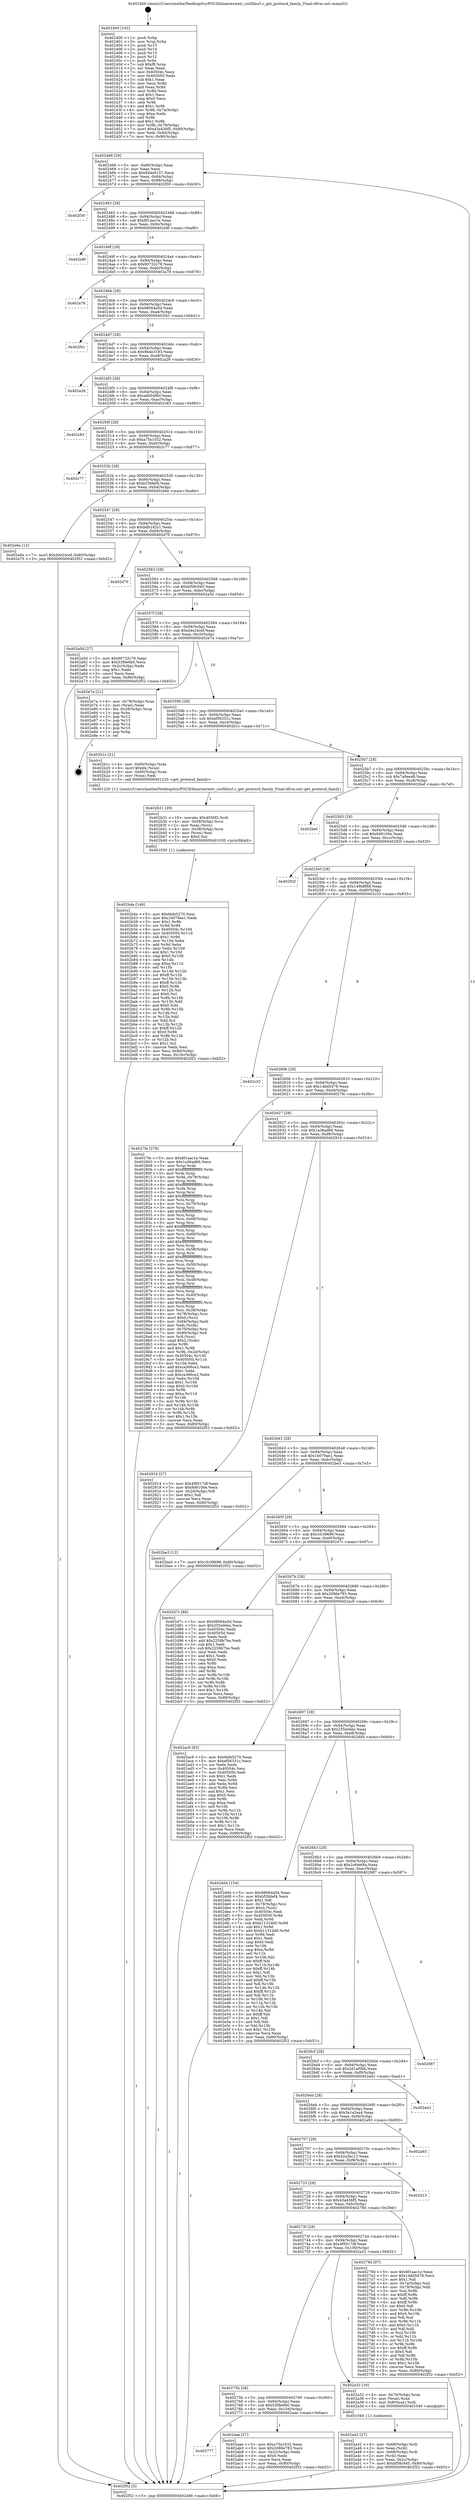 digraph "0x402400" {
  label = "0x402400 (/mnt/c/Users/mathe/Desktop/tcc/POCII/binaries/extr_curlliburl.c_get_protocol_family_Final-ollvm.out::main(0))"
  labelloc = "t"
  node[shape=record]

  Entry [label="",width=0.3,height=0.3,shape=circle,fillcolor=black,style=filled]
  "0x402466" [label="{
     0x402466 [29]\l
     | [instrs]\l
     &nbsp;&nbsp;0x402466 \<+3\>: mov -0x80(%rbp),%eax\l
     &nbsp;&nbsp;0x402469 \<+2\>: mov %eax,%ecx\l
     &nbsp;&nbsp;0x40246b \<+6\>: sub $0x844e0157,%ecx\l
     &nbsp;&nbsp;0x402471 \<+6\>: mov %eax,-0x94(%rbp)\l
     &nbsp;&nbsp;0x402477 \<+6\>: mov %ecx,-0x98(%rbp)\l
     &nbsp;&nbsp;0x40247d \<+6\>: je 0000000000402f30 \<main+0xb30\>\l
  }"]
  "0x402f30" [label="{
     0x402f30\l
  }", style=dashed]
  "0x402483" [label="{
     0x402483 [28]\l
     | [instrs]\l
     &nbsp;&nbsp;0x402483 \<+5\>: jmp 0000000000402488 \<main+0x88\>\l
     &nbsp;&nbsp;0x402488 \<+6\>: mov -0x94(%rbp),%eax\l
     &nbsp;&nbsp;0x40248e \<+5\>: sub $0x8f1aac1e,%eax\l
     &nbsp;&nbsp;0x402493 \<+6\>: mov %eax,-0x9c(%rbp)\l
     &nbsp;&nbsp;0x402499 \<+6\>: je 0000000000402e8f \<main+0xa8f\>\l
  }"]
  Exit [label="",width=0.3,height=0.3,shape=circle,fillcolor=black,style=filled,peripheries=2]
  "0x402e8f" [label="{
     0x402e8f\l
  }", style=dashed]
  "0x40249f" [label="{
     0x40249f [28]\l
     | [instrs]\l
     &nbsp;&nbsp;0x40249f \<+5\>: jmp 00000000004024a4 \<main+0xa4\>\l
     &nbsp;&nbsp;0x4024a4 \<+6\>: mov -0x94(%rbp),%eax\l
     &nbsp;&nbsp;0x4024aa \<+5\>: sub $0x90732c78,%eax\l
     &nbsp;&nbsp;0x4024af \<+6\>: mov %eax,-0xa0(%rbp)\l
     &nbsp;&nbsp;0x4024b5 \<+6\>: je 0000000000402a78 \<main+0x678\>\l
  }"]
  "0x402b4e" [label="{
     0x402b4e [149]\l
     | [instrs]\l
     &nbsp;&nbsp;0x402b4e \<+5\>: mov $0x6bfe5270,%esi\l
     &nbsp;&nbsp;0x402b53 \<+5\>: mov $0x1b079ae1,%edx\l
     &nbsp;&nbsp;0x402b58 \<+3\>: mov $0x1,%r8b\l
     &nbsp;&nbsp;0x402b5b \<+3\>: xor %r9d,%r9d\l
     &nbsp;&nbsp;0x402b5e \<+8\>: mov 0x40504c,%r10d\l
     &nbsp;&nbsp;0x402b66 \<+8\>: mov 0x405050,%r11d\l
     &nbsp;&nbsp;0x402b6e \<+4\>: sub $0x1,%r9d\l
     &nbsp;&nbsp;0x402b72 \<+3\>: mov %r10d,%ebx\l
     &nbsp;&nbsp;0x402b75 \<+3\>: add %r9d,%ebx\l
     &nbsp;&nbsp;0x402b78 \<+4\>: imul %ebx,%r10d\l
     &nbsp;&nbsp;0x402b7c \<+4\>: and $0x1,%r10d\l
     &nbsp;&nbsp;0x402b80 \<+4\>: cmp $0x0,%r10d\l
     &nbsp;&nbsp;0x402b84 \<+4\>: sete %r14b\l
     &nbsp;&nbsp;0x402b88 \<+4\>: cmp $0xa,%r11d\l
     &nbsp;&nbsp;0x402b8c \<+4\>: setl %r15b\l
     &nbsp;&nbsp;0x402b90 \<+3\>: mov %r14b,%r12b\l
     &nbsp;&nbsp;0x402b93 \<+4\>: xor $0xff,%r12b\l
     &nbsp;&nbsp;0x402b97 \<+3\>: mov %r15b,%r13b\l
     &nbsp;&nbsp;0x402b9a \<+4\>: xor $0xff,%r13b\l
     &nbsp;&nbsp;0x402b9e \<+4\>: xor $0x0,%r8b\l
     &nbsp;&nbsp;0x402ba2 \<+3\>: mov %r12b,%cl\l
     &nbsp;&nbsp;0x402ba5 \<+3\>: and $0x0,%cl\l
     &nbsp;&nbsp;0x402ba8 \<+3\>: and %r8b,%r14b\l
     &nbsp;&nbsp;0x402bab \<+3\>: mov %r13b,%dil\l
     &nbsp;&nbsp;0x402bae \<+4\>: and $0x0,%dil\l
     &nbsp;&nbsp;0x402bb2 \<+3\>: and %r8b,%r15b\l
     &nbsp;&nbsp;0x402bb5 \<+3\>: or %r14b,%cl\l
     &nbsp;&nbsp;0x402bb8 \<+3\>: or %r15b,%dil\l
     &nbsp;&nbsp;0x402bbb \<+3\>: xor %dil,%cl\l
     &nbsp;&nbsp;0x402bbe \<+3\>: or %r13b,%r12b\l
     &nbsp;&nbsp;0x402bc1 \<+4\>: xor $0xff,%r12b\l
     &nbsp;&nbsp;0x402bc5 \<+4\>: or $0x0,%r8b\l
     &nbsp;&nbsp;0x402bc9 \<+3\>: and %r8b,%r12b\l
     &nbsp;&nbsp;0x402bcc \<+3\>: or %r12b,%cl\l
     &nbsp;&nbsp;0x402bcf \<+3\>: test $0x1,%cl\l
     &nbsp;&nbsp;0x402bd2 \<+3\>: cmovne %edx,%esi\l
     &nbsp;&nbsp;0x402bd5 \<+3\>: mov %esi,-0x80(%rbp)\l
     &nbsp;&nbsp;0x402bd8 \<+6\>: mov %eax,-0x10c(%rbp)\l
     &nbsp;&nbsp;0x402bde \<+5\>: jmp 0000000000402f52 \<main+0xb52\>\l
  }"]
  "0x402a78" [label="{
     0x402a78\l
  }", style=dashed]
  "0x4024bb" [label="{
     0x4024bb [28]\l
     | [instrs]\l
     &nbsp;&nbsp;0x4024bb \<+5\>: jmp 00000000004024c0 \<main+0xc0\>\l
     &nbsp;&nbsp;0x4024c0 \<+6\>: mov -0x94(%rbp),%eax\l
     &nbsp;&nbsp;0x4024c6 \<+5\>: sub $0x98064a5d,%eax\l
     &nbsp;&nbsp;0x4024cb \<+6\>: mov %eax,-0xa4(%rbp)\l
     &nbsp;&nbsp;0x4024d1 \<+6\>: je 0000000000402f41 \<main+0xb41\>\l
  }"]
  "0x402b31" [label="{
     0x402b31 [29]\l
     | [instrs]\l
     &nbsp;&nbsp;0x402b31 \<+10\>: movabs $0x4030f2,%rdi\l
     &nbsp;&nbsp;0x402b3b \<+4\>: mov -0x58(%rbp),%rcx\l
     &nbsp;&nbsp;0x402b3f \<+2\>: mov %eax,(%rcx)\l
     &nbsp;&nbsp;0x402b41 \<+4\>: mov -0x58(%rbp),%rcx\l
     &nbsp;&nbsp;0x402b45 \<+2\>: mov (%rcx),%esi\l
     &nbsp;&nbsp;0x402b47 \<+2\>: mov $0x0,%al\l
     &nbsp;&nbsp;0x402b49 \<+5\>: call 0000000000401030 \<printf@plt\>\l
     | [calls]\l
     &nbsp;&nbsp;0x401030 \{1\} (unknown)\l
  }"]
  "0x402f41" [label="{
     0x402f41\l
  }", style=dashed]
  "0x4024d7" [label="{
     0x4024d7 [28]\l
     | [instrs]\l
     &nbsp;&nbsp;0x4024d7 \<+5\>: jmp 00000000004024dc \<main+0xdc\>\l
     &nbsp;&nbsp;0x4024dc \<+6\>: mov -0x94(%rbp),%eax\l
     &nbsp;&nbsp;0x4024e2 \<+5\>: sub $0x9bde3193,%eax\l
     &nbsp;&nbsp;0x4024e7 \<+6\>: mov %eax,-0xa8(%rbp)\l
     &nbsp;&nbsp;0x4024ed \<+6\>: je 0000000000402a26 \<main+0x626\>\l
  }"]
  "0x402777" [label="{
     0x402777\l
  }", style=dashed]
  "0x402a26" [label="{
     0x402a26\l
  }", style=dashed]
  "0x4024f3" [label="{
     0x4024f3 [28]\l
     | [instrs]\l
     &nbsp;&nbsp;0x4024f3 \<+5\>: jmp 00000000004024f8 \<main+0xf8\>\l
     &nbsp;&nbsp;0x4024f8 \<+6\>: mov -0x94(%rbp),%eax\l
     &nbsp;&nbsp;0x4024fe \<+5\>: sub $0xa6004f6d,%eax\l
     &nbsp;&nbsp;0x402503 \<+6\>: mov %eax,-0xac(%rbp)\l
     &nbsp;&nbsp;0x402509 \<+6\>: je 0000000000402c83 \<main+0x883\>\l
  }"]
  "0x402aae" [label="{
     0x402aae [27]\l
     | [instrs]\l
     &nbsp;&nbsp;0x402aae \<+5\>: mov $0xa75a1032,%eax\l
     &nbsp;&nbsp;0x402ab3 \<+5\>: mov $0x2086e783,%ecx\l
     &nbsp;&nbsp;0x402ab8 \<+3\>: mov -0x2c(%rbp),%edx\l
     &nbsp;&nbsp;0x402abb \<+3\>: cmp $0x0,%edx\l
     &nbsp;&nbsp;0x402abe \<+3\>: cmove %ecx,%eax\l
     &nbsp;&nbsp;0x402ac1 \<+3\>: mov %eax,-0x80(%rbp)\l
     &nbsp;&nbsp;0x402ac4 \<+5\>: jmp 0000000000402f52 \<main+0xb52\>\l
  }"]
  "0x402c83" [label="{
     0x402c83\l
  }", style=dashed]
  "0x40250f" [label="{
     0x40250f [28]\l
     | [instrs]\l
     &nbsp;&nbsp;0x40250f \<+5\>: jmp 0000000000402514 \<main+0x114\>\l
     &nbsp;&nbsp;0x402514 \<+6\>: mov -0x94(%rbp),%eax\l
     &nbsp;&nbsp;0x40251a \<+5\>: sub $0xa75a1032,%eax\l
     &nbsp;&nbsp;0x40251f \<+6\>: mov %eax,-0xb0(%rbp)\l
     &nbsp;&nbsp;0x402525 \<+6\>: je 0000000000402c77 \<main+0x877\>\l
  }"]
  "0x402a42" [label="{
     0x402a42 [27]\l
     | [instrs]\l
     &nbsp;&nbsp;0x402a42 \<+4\>: mov -0x68(%rbp),%rdi\l
     &nbsp;&nbsp;0x402a46 \<+2\>: mov %eax,(%rdi)\l
     &nbsp;&nbsp;0x402a48 \<+4\>: mov -0x68(%rbp),%rdi\l
     &nbsp;&nbsp;0x402a4c \<+2\>: mov (%rdi),%eax\l
     &nbsp;&nbsp;0x402a4e \<+3\>: mov %eax,-0x2c(%rbp)\l
     &nbsp;&nbsp;0x402a51 \<+7\>: movl $0xbf58c945,-0x80(%rbp)\l
     &nbsp;&nbsp;0x402a58 \<+5\>: jmp 0000000000402f52 \<main+0xb52\>\l
  }"]
  "0x402c77" [label="{
     0x402c77\l
  }", style=dashed]
  "0x40252b" [label="{
     0x40252b [28]\l
     | [instrs]\l
     &nbsp;&nbsp;0x40252b \<+5\>: jmp 0000000000402530 \<main+0x130\>\l
     &nbsp;&nbsp;0x402530 \<+6\>: mov -0x94(%rbp),%eax\l
     &nbsp;&nbsp;0x402536 \<+5\>: sub $0xb55fdef4,%eax\l
     &nbsp;&nbsp;0x40253b \<+6\>: mov %eax,-0xb4(%rbp)\l
     &nbsp;&nbsp;0x402541 \<+6\>: je 0000000000402e6e \<main+0xa6e\>\l
  }"]
  "0x40275b" [label="{
     0x40275b [28]\l
     | [instrs]\l
     &nbsp;&nbsp;0x40275b \<+5\>: jmp 0000000000402760 \<main+0x360\>\l
     &nbsp;&nbsp;0x402760 \<+6\>: mov -0x94(%rbp),%eax\l
     &nbsp;&nbsp;0x402766 \<+5\>: sub $0x53f9e0b0,%eax\l
     &nbsp;&nbsp;0x40276b \<+6\>: mov %eax,-0x104(%rbp)\l
     &nbsp;&nbsp;0x402771 \<+6\>: je 0000000000402aae \<main+0x6ae\>\l
  }"]
  "0x402e6e" [label="{
     0x402e6e [12]\l
     | [instrs]\l
     &nbsp;&nbsp;0x402e6e \<+7\>: movl $0xd4e24cef,-0x80(%rbp)\l
     &nbsp;&nbsp;0x402e75 \<+5\>: jmp 0000000000402f52 \<main+0xb52\>\l
  }"]
  "0x402547" [label="{
     0x402547 [28]\l
     | [instrs]\l
     &nbsp;&nbsp;0x402547 \<+5\>: jmp 000000000040254c \<main+0x14c\>\l
     &nbsp;&nbsp;0x40254c \<+6\>: mov -0x94(%rbp),%eax\l
     &nbsp;&nbsp;0x402552 \<+5\>: sub $0xbdb182c1,%eax\l
     &nbsp;&nbsp;0x402557 \<+6\>: mov %eax,-0xb8(%rbp)\l
     &nbsp;&nbsp;0x40255d \<+6\>: je 0000000000402d70 \<main+0x970\>\l
  }"]
  "0x402a32" [label="{
     0x402a32 [16]\l
     | [instrs]\l
     &nbsp;&nbsp;0x402a32 \<+4\>: mov -0x70(%rbp),%rax\l
     &nbsp;&nbsp;0x402a36 \<+3\>: mov (%rax),%rax\l
     &nbsp;&nbsp;0x402a39 \<+4\>: mov 0x8(%rax),%rdi\l
     &nbsp;&nbsp;0x402a3d \<+5\>: call 0000000000401040 \<atoi@plt\>\l
     | [calls]\l
     &nbsp;&nbsp;0x401040 \{1\} (unknown)\l
  }"]
  "0x402d70" [label="{
     0x402d70\l
  }", style=dashed]
  "0x402563" [label="{
     0x402563 [28]\l
     | [instrs]\l
     &nbsp;&nbsp;0x402563 \<+5\>: jmp 0000000000402568 \<main+0x168\>\l
     &nbsp;&nbsp;0x402568 \<+6\>: mov -0x94(%rbp),%eax\l
     &nbsp;&nbsp;0x40256e \<+5\>: sub $0xbf58c945,%eax\l
     &nbsp;&nbsp;0x402573 \<+6\>: mov %eax,-0xbc(%rbp)\l
     &nbsp;&nbsp;0x402579 \<+6\>: je 0000000000402a5d \<main+0x65d\>\l
  }"]
  "0x402400" [label="{
     0x402400 [102]\l
     | [instrs]\l
     &nbsp;&nbsp;0x402400 \<+1\>: push %rbp\l
     &nbsp;&nbsp;0x402401 \<+3\>: mov %rsp,%rbp\l
     &nbsp;&nbsp;0x402404 \<+2\>: push %r15\l
     &nbsp;&nbsp;0x402406 \<+2\>: push %r14\l
     &nbsp;&nbsp;0x402408 \<+2\>: push %r13\l
     &nbsp;&nbsp;0x40240a \<+2\>: push %r12\l
     &nbsp;&nbsp;0x40240c \<+1\>: push %rbx\l
     &nbsp;&nbsp;0x40240d \<+7\>: sub $0xf8,%rsp\l
     &nbsp;&nbsp;0x402414 \<+2\>: xor %eax,%eax\l
     &nbsp;&nbsp;0x402416 \<+7\>: mov 0x40504c,%ecx\l
     &nbsp;&nbsp;0x40241d \<+7\>: mov 0x405050,%edx\l
     &nbsp;&nbsp;0x402424 \<+3\>: sub $0x1,%eax\l
     &nbsp;&nbsp;0x402427 \<+3\>: mov %ecx,%r8d\l
     &nbsp;&nbsp;0x40242a \<+3\>: add %eax,%r8d\l
     &nbsp;&nbsp;0x40242d \<+4\>: imul %r8d,%ecx\l
     &nbsp;&nbsp;0x402431 \<+3\>: and $0x1,%ecx\l
     &nbsp;&nbsp;0x402434 \<+3\>: cmp $0x0,%ecx\l
     &nbsp;&nbsp;0x402437 \<+4\>: sete %r9b\l
     &nbsp;&nbsp;0x40243b \<+4\>: and $0x1,%r9b\l
     &nbsp;&nbsp;0x40243f \<+4\>: mov %r9b,-0x7a(%rbp)\l
     &nbsp;&nbsp;0x402443 \<+3\>: cmp $0xa,%edx\l
     &nbsp;&nbsp;0x402446 \<+4\>: setl %r9b\l
     &nbsp;&nbsp;0x40244a \<+4\>: and $0x1,%r9b\l
     &nbsp;&nbsp;0x40244e \<+4\>: mov %r9b,-0x79(%rbp)\l
     &nbsp;&nbsp;0x402452 \<+7\>: movl $0x43a436f5,-0x80(%rbp)\l
     &nbsp;&nbsp;0x402459 \<+6\>: mov %edi,-0x84(%rbp)\l
     &nbsp;&nbsp;0x40245f \<+7\>: mov %rsi,-0x90(%rbp)\l
  }"]
  "0x402a5d" [label="{
     0x402a5d [27]\l
     | [instrs]\l
     &nbsp;&nbsp;0x402a5d \<+5\>: mov $0x90732c78,%eax\l
     &nbsp;&nbsp;0x402a62 \<+5\>: mov $0x53f9e0b0,%ecx\l
     &nbsp;&nbsp;0x402a67 \<+3\>: mov -0x2c(%rbp),%edx\l
     &nbsp;&nbsp;0x402a6a \<+3\>: cmp $0x1,%edx\l
     &nbsp;&nbsp;0x402a6d \<+3\>: cmovl %ecx,%eax\l
     &nbsp;&nbsp;0x402a70 \<+3\>: mov %eax,-0x80(%rbp)\l
     &nbsp;&nbsp;0x402a73 \<+5\>: jmp 0000000000402f52 \<main+0xb52\>\l
  }"]
  "0x40257f" [label="{
     0x40257f [28]\l
     | [instrs]\l
     &nbsp;&nbsp;0x40257f \<+5\>: jmp 0000000000402584 \<main+0x184\>\l
     &nbsp;&nbsp;0x402584 \<+6\>: mov -0x94(%rbp),%eax\l
     &nbsp;&nbsp;0x40258a \<+5\>: sub $0xd4e24cef,%eax\l
     &nbsp;&nbsp;0x40258f \<+6\>: mov %eax,-0xc0(%rbp)\l
     &nbsp;&nbsp;0x402595 \<+6\>: je 0000000000402e7a \<main+0xa7a\>\l
  }"]
  "0x402f52" [label="{
     0x402f52 [5]\l
     | [instrs]\l
     &nbsp;&nbsp;0x402f52 \<+5\>: jmp 0000000000402466 \<main+0x66\>\l
  }"]
  "0x402e7a" [label="{
     0x402e7a [21]\l
     | [instrs]\l
     &nbsp;&nbsp;0x402e7a \<+4\>: mov -0x78(%rbp),%rax\l
     &nbsp;&nbsp;0x402e7e \<+2\>: mov (%rax),%eax\l
     &nbsp;&nbsp;0x402e80 \<+4\>: lea -0x28(%rbp),%rsp\l
     &nbsp;&nbsp;0x402e84 \<+1\>: pop %rbx\l
     &nbsp;&nbsp;0x402e85 \<+2\>: pop %r12\l
     &nbsp;&nbsp;0x402e87 \<+2\>: pop %r13\l
     &nbsp;&nbsp;0x402e89 \<+2\>: pop %r14\l
     &nbsp;&nbsp;0x402e8b \<+2\>: pop %r15\l
     &nbsp;&nbsp;0x402e8d \<+1\>: pop %rbp\l
     &nbsp;&nbsp;0x402e8e \<+1\>: ret\l
  }"]
  "0x40259b" [label="{
     0x40259b [28]\l
     | [instrs]\l
     &nbsp;&nbsp;0x40259b \<+5\>: jmp 00000000004025a0 \<main+0x1a0\>\l
     &nbsp;&nbsp;0x4025a0 \<+6\>: mov -0x94(%rbp),%eax\l
     &nbsp;&nbsp;0x4025a6 \<+5\>: sub $0xef56331c,%eax\l
     &nbsp;&nbsp;0x4025ab \<+6\>: mov %eax,-0xc4(%rbp)\l
     &nbsp;&nbsp;0x4025b1 \<+6\>: je 0000000000402b1c \<main+0x71c\>\l
  }"]
  "0x40273f" [label="{
     0x40273f [28]\l
     | [instrs]\l
     &nbsp;&nbsp;0x40273f \<+5\>: jmp 0000000000402744 \<main+0x344\>\l
     &nbsp;&nbsp;0x402744 \<+6\>: mov -0x94(%rbp),%eax\l
     &nbsp;&nbsp;0x40274a \<+5\>: sub $0x4f9517df,%eax\l
     &nbsp;&nbsp;0x40274f \<+6\>: mov %eax,-0x100(%rbp)\l
     &nbsp;&nbsp;0x402755 \<+6\>: je 0000000000402a32 \<main+0x632\>\l
  }"]
  "0x402b1c" [label="{
     0x402b1c [21]\l
     | [instrs]\l
     &nbsp;&nbsp;0x402b1c \<+4\>: mov -0x60(%rbp),%rax\l
     &nbsp;&nbsp;0x402b20 \<+6\>: movl $0x64,(%rax)\l
     &nbsp;&nbsp;0x402b26 \<+4\>: mov -0x60(%rbp),%rax\l
     &nbsp;&nbsp;0x402b2a \<+2\>: mov (%rax),%edi\l
     &nbsp;&nbsp;0x402b2c \<+5\>: call 0000000000401220 \<get_protocol_family\>\l
     | [calls]\l
     &nbsp;&nbsp;0x401220 \{1\} (/mnt/c/Users/mathe/Desktop/tcc/POCII/binaries/extr_curlliburl.c_get_protocol_family_Final-ollvm.out::get_protocol_family)\l
  }"]
  "0x4025b7" [label="{
     0x4025b7 [28]\l
     | [instrs]\l
     &nbsp;&nbsp;0x4025b7 \<+5\>: jmp 00000000004025bc \<main+0x1bc\>\l
     &nbsp;&nbsp;0x4025bc \<+6\>: mov -0x94(%rbp),%eax\l
     &nbsp;&nbsp;0x4025c2 \<+5\>: sub $0x7a9ee48,%eax\l
     &nbsp;&nbsp;0x4025c7 \<+6\>: mov %eax,-0xc8(%rbp)\l
     &nbsp;&nbsp;0x4025cd \<+6\>: je 0000000000402bef \<main+0x7ef\>\l
  }"]
  "0x40279d" [label="{
     0x40279d [97]\l
     | [instrs]\l
     &nbsp;&nbsp;0x40279d \<+5\>: mov $0x8f1aac1e,%eax\l
     &nbsp;&nbsp;0x4027a2 \<+5\>: mov $0x14dd5478,%ecx\l
     &nbsp;&nbsp;0x4027a7 \<+2\>: mov $0x1,%dl\l
     &nbsp;&nbsp;0x4027a9 \<+4\>: mov -0x7a(%rbp),%sil\l
     &nbsp;&nbsp;0x4027ad \<+4\>: mov -0x79(%rbp),%dil\l
     &nbsp;&nbsp;0x4027b1 \<+3\>: mov %sil,%r8b\l
     &nbsp;&nbsp;0x4027b4 \<+4\>: xor $0xff,%r8b\l
     &nbsp;&nbsp;0x4027b8 \<+3\>: mov %dil,%r9b\l
     &nbsp;&nbsp;0x4027bb \<+4\>: xor $0xff,%r9b\l
     &nbsp;&nbsp;0x4027bf \<+3\>: xor $0x0,%dl\l
     &nbsp;&nbsp;0x4027c2 \<+3\>: mov %r8b,%r10b\l
     &nbsp;&nbsp;0x4027c5 \<+4\>: and $0x0,%r10b\l
     &nbsp;&nbsp;0x4027c9 \<+3\>: and %dl,%sil\l
     &nbsp;&nbsp;0x4027cc \<+3\>: mov %r9b,%r11b\l
     &nbsp;&nbsp;0x4027cf \<+4\>: and $0x0,%r11b\l
     &nbsp;&nbsp;0x4027d3 \<+3\>: and %dl,%dil\l
     &nbsp;&nbsp;0x4027d6 \<+3\>: or %sil,%r10b\l
     &nbsp;&nbsp;0x4027d9 \<+3\>: or %dil,%r11b\l
     &nbsp;&nbsp;0x4027dc \<+3\>: xor %r11b,%r10b\l
     &nbsp;&nbsp;0x4027df \<+3\>: or %r9b,%r8b\l
     &nbsp;&nbsp;0x4027e2 \<+4\>: xor $0xff,%r8b\l
     &nbsp;&nbsp;0x4027e6 \<+3\>: or $0x0,%dl\l
     &nbsp;&nbsp;0x4027e9 \<+3\>: and %dl,%r8b\l
     &nbsp;&nbsp;0x4027ec \<+3\>: or %r8b,%r10b\l
     &nbsp;&nbsp;0x4027ef \<+4\>: test $0x1,%r10b\l
     &nbsp;&nbsp;0x4027f3 \<+3\>: cmovne %ecx,%eax\l
     &nbsp;&nbsp;0x4027f6 \<+3\>: mov %eax,-0x80(%rbp)\l
     &nbsp;&nbsp;0x4027f9 \<+5\>: jmp 0000000000402f52 \<main+0xb52\>\l
  }"]
  "0x402bef" [label="{
     0x402bef\l
  }", style=dashed]
  "0x4025d3" [label="{
     0x4025d3 [28]\l
     | [instrs]\l
     &nbsp;&nbsp;0x4025d3 \<+5\>: jmp 00000000004025d8 \<main+0x1d8\>\l
     &nbsp;&nbsp;0x4025d8 \<+6\>: mov -0x94(%rbp),%eax\l
     &nbsp;&nbsp;0x4025de \<+5\>: sub $0x8d6100e,%eax\l
     &nbsp;&nbsp;0x4025e3 \<+6\>: mov %eax,-0xcc(%rbp)\l
     &nbsp;&nbsp;0x4025e9 \<+6\>: je 000000000040292f \<main+0x52f\>\l
  }"]
  "0x402723" [label="{
     0x402723 [28]\l
     | [instrs]\l
     &nbsp;&nbsp;0x402723 \<+5\>: jmp 0000000000402728 \<main+0x328\>\l
     &nbsp;&nbsp;0x402728 \<+6\>: mov -0x94(%rbp),%eax\l
     &nbsp;&nbsp;0x40272e \<+5\>: sub $0x43a436f5,%eax\l
     &nbsp;&nbsp;0x402733 \<+6\>: mov %eax,-0xfc(%rbp)\l
     &nbsp;&nbsp;0x402739 \<+6\>: je 000000000040279d \<main+0x39d\>\l
  }"]
  "0x40292f" [label="{
     0x40292f\l
  }", style=dashed]
  "0x4025ef" [label="{
     0x4025ef [28]\l
     | [instrs]\l
     &nbsp;&nbsp;0x4025ef \<+5\>: jmp 00000000004025f4 \<main+0x1f4\>\l
     &nbsp;&nbsp;0x4025f4 \<+6\>: mov -0x94(%rbp),%eax\l
     &nbsp;&nbsp;0x4025fa \<+5\>: sub $0x149b8f68,%eax\l
     &nbsp;&nbsp;0x4025ff \<+6\>: mov %eax,-0xd0(%rbp)\l
     &nbsp;&nbsp;0x402605 \<+6\>: je 0000000000402c33 \<main+0x833\>\l
  }"]
  "0x402d13" [label="{
     0x402d13\l
  }", style=dashed]
  "0x402c33" [label="{
     0x402c33\l
  }", style=dashed]
  "0x40260b" [label="{
     0x40260b [28]\l
     | [instrs]\l
     &nbsp;&nbsp;0x40260b \<+5\>: jmp 0000000000402610 \<main+0x210\>\l
     &nbsp;&nbsp;0x402610 \<+6\>: mov -0x94(%rbp),%eax\l
     &nbsp;&nbsp;0x402616 \<+5\>: sub $0x14dd5478,%eax\l
     &nbsp;&nbsp;0x40261b \<+6\>: mov %eax,-0xd4(%rbp)\l
     &nbsp;&nbsp;0x402621 \<+6\>: je 00000000004027fe \<main+0x3fe\>\l
  }"]
  "0x402707" [label="{
     0x402707 [28]\l
     | [instrs]\l
     &nbsp;&nbsp;0x402707 \<+5\>: jmp 000000000040270c \<main+0x30c\>\l
     &nbsp;&nbsp;0x40270c \<+6\>: mov -0x94(%rbp),%eax\l
     &nbsp;&nbsp;0x402712 \<+5\>: sub $0x42a3bc13,%eax\l
     &nbsp;&nbsp;0x402717 \<+6\>: mov %eax,-0xf8(%rbp)\l
     &nbsp;&nbsp;0x40271d \<+6\>: je 0000000000402d13 \<main+0x913\>\l
  }"]
  "0x4027fe" [label="{
     0x4027fe [278]\l
     | [instrs]\l
     &nbsp;&nbsp;0x4027fe \<+5\>: mov $0x8f1aac1e,%eax\l
     &nbsp;&nbsp;0x402803 \<+5\>: mov $0x1a36ad66,%ecx\l
     &nbsp;&nbsp;0x402808 \<+3\>: mov %rsp,%rdx\l
     &nbsp;&nbsp;0x40280b \<+4\>: add $0xfffffffffffffff0,%rdx\l
     &nbsp;&nbsp;0x40280f \<+3\>: mov %rdx,%rsp\l
     &nbsp;&nbsp;0x402812 \<+4\>: mov %rdx,-0x78(%rbp)\l
     &nbsp;&nbsp;0x402816 \<+3\>: mov %rsp,%rdx\l
     &nbsp;&nbsp;0x402819 \<+4\>: add $0xfffffffffffffff0,%rdx\l
     &nbsp;&nbsp;0x40281d \<+3\>: mov %rdx,%rsp\l
     &nbsp;&nbsp;0x402820 \<+3\>: mov %rsp,%rsi\l
     &nbsp;&nbsp;0x402823 \<+4\>: add $0xfffffffffffffff0,%rsi\l
     &nbsp;&nbsp;0x402827 \<+3\>: mov %rsi,%rsp\l
     &nbsp;&nbsp;0x40282a \<+4\>: mov %rsi,-0x70(%rbp)\l
     &nbsp;&nbsp;0x40282e \<+3\>: mov %rsp,%rsi\l
     &nbsp;&nbsp;0x402831 \<+4\>: add $0xfffffffffffffff0,%rsi\l
     &nbsp;&nbsp;0x402835 \<+3\>: mov %rsi,%rsp\l
     &nbsp;&nbsp;0x402838 \<+4\>: mov %rsi,-0x68(%rbp)\l
     &nbsp;&nbsp;0x40283c \<+3\>: mov %rsp,%rsi\l
     &nbsp;&nbsp;0x40283f \<+4\>: add $0xfffffffffffffff0,%rsi\l
     &nbsp;&nbsp;0x402843 \<+3\>: mov %rsi,%rsp\l
     &nbsp;&nbsp;0x402846 \<+4\>: mov %rsi,-0x60(%rbp)\l
     &nbsp;&nbsp;0x40284a \<+3\>: mov %rsp,%rsi\l
     &nbsp;&nbsp;0x40284d \<+4\>: add $0xfffffffffffffff0,%rsi\l
     &nbsp;&nbsp;0x402851 \<+3\>: mov %rsi,%rsp\l
     &nbsp;&nbsp;0x402854 \<+4\>: mov %rsi,-0x58(%rbp)\l
     &nbsp;&nbsp;0x402858 \<+3\>: mov %rsp,%rsi\l
     &nbsp;&nbsp;0x40285b \<+4\>: add $0xfffffffffffffff0,%rsi\l
     &nbsp;&nbsp;0x40285f \<+3\>: mov %rsi,%rsp\l
     &nbsp;&nbsp;0x402862 \<+4\>: mov %rsi,-0x50(%rbp)\l
     &nbsp;&nbsp;0x402866 \<+3\>: mov %rsp,%rsi\l
     &nbsp;&nbsp;0x402869 \<+4\>: add $0xfffffffffffffff0,%rsi\l
     &nbsp;&nbsp;0x40286d \<+3\>: mov %rsi,%rsp\l
     &nbsp;&nbsp;0x402870 \<+4\>: mov %rsi,-0x48(%rbp)\l
     &nbsp;&nbsp;0x402874 \<+3\>: mov %rsp,%rsi\l
     &nbsp;&nbsp;0x402877 \<+4\>: add $0xfffffffffffffff0,%rsi\l
     &nbsp;&nbsp;0x40287b \<+3\>: mov %rsi,%rsp\l
     &nbsp;&nbsp;0x40287e \<+4\>: mov %rsi,-0x40(%rbp)\l
     &nbsp;&nbsp;0x402882 \<+3\>: mov %rsp,%rsi\l
     &nbsp;&nbsp;0x402885 \<+4\>: add $0xfffffffffffffff0,%rsi\l
     &nbsp;&nbsp;0x402889 \<+3\>: mov %rsi,%rsp\l
     &nbsp;&nbsp;0x40288c \<+4\>: mov %rsi,-0x38(%rbp)\l
     &nbsp;&nbsp;0x402890 \<+4\>: mov -0x78(%rbp),%rsi\l
     &nbsp;&nbsp;0x402894 \<+6\>: movl $0x0,(%rsi)\l
     &nbsp;&nbsp;0x40289a \<+6\>: mov -0x84(%rbp),%edi\l
     &nbsp;&nbsp;0x4028a0 \<+2\>: mov %edi,(%rdx)\l
     &nbsp;&nbsp;0x4028a2 \<+4\>: mov -0x70(%rbp),%rsi\l
     &nbsp;&nbsp;0x4028a6 \<+7\>: mov -0x90(%rbp),%r8\l
     &nbsp;&nbsp;0x4028ad \<+3\>: mov %r8,(%rsi)\l
     &nbsp;&nbsp;0x4028b0 \<+3\>: cmpl $0x2,(%rdx)\l
     &nbsp;&nbsp;0x4028b3 \<+4\>: setne %r9b\l
     &nbsp;&nbsp;0x4028b7 \<+4\>: and $0x1,%r9b\l
     &nbsp;&nbsp;0x4028bb \<+4\>: mov %r9b,-0x2d(%rbp)\l
     &nbsp;&nbsp;0x4028bf \<+8\>: mov 0x40504c,%r10d\l
     &nbsp;&nbsp;0x4028c7 \<+8\>: mov 0x405050,%r11d\l
     &nbsp;&nbsp;0x4028cf \<+3\>: mov %r10d,%ebx\l
     &nbsp;&nbsp;0x4028d2 \<+6\>: add $0xca366ce2,%ebx\l
     &nbsp;&nbsp;0x4028d8 \<+3\>: sub $0x1,%ebx\l
     &nbsp;&nbsp;0x4028db \<+6\>: sub $0xca366ce2,%ebx\l
     &nbsp;&nbsp;0x4028e1 \<+4\>: imul %ebx,%r10d\l
     &nbsp;&nbsp;0x4028e5 \<+4\>: and $0x1,%r10d\l
     &nbsp;&nbsp;0x4028e9 \<+4\>: cmp $0x0,%r10d\l
     &nbsp;&nbsp;0x4028ed \<+4\>: sete %r9b\l
     &nbsp;&nbsp;0x4028f1 \<+4\>: cmp $0xa,%r11d\l
     &nbsp;&nbsp;0x4028f5 \<+4\>: setl %r14b\l
     &nbsp;&nbsp;0x4028f9 \<+3\>: mov %r9b,%r15b\l
     &nbsp;&nbsp;0x4028fc \<+3\>: and %r14b,%r15b\l
     &nbsp;&nbsp;0x4028ff \<+3\>: xor %r14b,%r9b\l
     &nbsp;&nbsp;0x402902 \<+3\>: or %r9b,%r15b\l
     &nbsp;&nbsp;0x402905 \<+4\>: test $0x1,%r15b\l
     &nbsp;&nbsp;0x402909 \<+3\>: cmovne %ecx,%eax\l
     &nbsp;&nbsp;0x40290c \<+3\>: mov %eax,-0x80(%rbp)\l
     &nbsp;&nbsp;0x40290f \<+5\>: jmp 0000000000402f52 \<main+0xb52\>\l
  }"]
  "0x402627" [label="{
     0x402627 [28]\l
     | [instrs]\l
     &nbsp;&nbsp;0x402627 \<+5\>: jmp 000000000040262c \<main+0x22c\>\l
     &nbsp;&nbsp;0x40262c \<+6\>: mov -0x94(%rbp),%eax\l
     &nbsp;&nbsp;0x402632 \<+5\>: sub $0x1a36ad66,%eax\l
     &nbsp;&nbsp;0x402637 \<+6\>: mov %eax,-0xd8(%rbp)\l
     &nbsp;&nbsp;0x40263d \<+6\>: je 0000000000402914 \<main+0x514\>\l
  }"]
  "0x402a93" [label="{
     0x402a93\l
  }", style=dashed]
  "0x402914" [label="{
     0x402914 [27]\l
     | [instrs]\l
     &nbsp;&nbsp;0x402914 \<+5\>: mov $0x4f9517df,%eax\l
     &nbsp;&nbsp;0x402919 \<+5\>: mov $0x8d6100e,%ecx\l
     &nbsp;&nbsp;0x40291e \<+3\>: mov -0x2d(%rbp),%dl\l
     &nbsp;&nbsp;0x402921 \<+3\>: test $0x1,%dl\l
     &nbsp;&nbsp;0x402924 \<+3\>: cmovne %ecx,%eax\l
     &nbsp;&nbsp;0x402927 \<+3\>: mov %eax,-0x80(%rbp)\l
     &nbsp;&nbsp;0x40292a \<+5\>: jmp 0000000000402f52 \<main+0xb52\>\l
  }"]
  "0x402643" [label="{
     0x402643 [28]\l
     | [instrs]\l
     &nbsp;&nbsp;0x402643 \<+5\>: jmp 0000000000402648 \<main+0x248\>\l
     &nbsp;&nbsp;0x402648 \<+6\>: mov -0x94(%rbp),%eax\l
     &nbsp;&nbsp;0x40264e \<+5\>: sub $0x1b079ae1,%eax\l
     &nbsp;&nbsp;0x402653 \<+6\>: mov %eax,-0xdc(%rbp)\l
     &nbsp;&nbsp;0x402659 \<+6\>: je 0000000000402be3 \<main+0x7e3\>\l
  }"]
  "0x4026eb" [label="{
     0x4026eb [28]\l
     | [instrs]\l
     &nbsp;&nbsp;0x4026eb \<+5\>: jmp 00000000004026f0 \<main+0x2f0\>\l
     &nbsp;&nbsp;0x4026f0 \<+6\>: mov -0x94(%rbp),%eax\l
     &nbsp;&nbsp;0x4026f6 \<+5\>: sub $0x3e1a2ea4,%eax\l
     &nbsp;&nbsp;0x4026fb \<+6\>: mov %eax,-0xf4(%rbp)\l
     &nbsp;&nbsp;0x402701 \<+6\>: je 0000000000402a93 \<main+0x693\>\l
  }"]
  "0x402be3" [label="{
     0x402be3 [12]\l
     | [instrs]\l
     &nbsp;&nbsp;0x402be3 \<+7\>: movl $0x1fc39699,-0x80(%rbp)\l
     &nbsp;&nbsp;0x402bea \<+5\>: jmp 0000000000402f52 \<main+0xb52\>\l
  }"]
  "0x40265f" [label="{
     0x40265f [28]\l
     | [instrs]\l
     &nbsp;&nbsp;0x40265f \<+5\>: jmp 0000000000402664 \<main+0x264\>\l
     &nbsp;&nbsp;0x402664 \<+6\>: mov -0x94(%rbp),%eax\l
     &nbsp;&nbsp;0x40266a \<+5\>: sub $0x1fc39699,%eax\l
     &nbsp;&nbsp;0x40266f \<+6\>: mov %eax,-0xe0(%rbp)\l
     &nbsp;&nbsp;0x402675 \<+6\>: je 0000000000402d7c \<main+0x97c\>\l
  }"]
  "0x402ed1" [label="{
     0x402ed1\l
  }", style=dashed]
  "0x402d7c" [label="{
     0x402d7c [88]\l
     | [instrs]\l
     &nbsp;&nbsp;0x402d7c \<+5\>: mov $0x98064a5d,%eax\l
     &nbsp;&nbsp;0x402d81 \<+5\>: mov $0x255e0ebc,%ecx\l
     &nbsp;&nbsp;0x402d86 \<+7\>: mov 0x40504c,%edx\l
     &nbsp;&nbsp;0x402d8d \<+7\>: mov 0x405050,%esi\l
     &nbsp;&nbsp;0x402d94 \<+2\>: mov %edx,%edi\l
     &nbsp;&nbsp;0x402d96 \<+6\>: add $0x2259b7be,%edi\l
     &nbsp;&nbsp;0x402d9c \<+3\>: sub $0x1,%edi\l
     &nbsp;&nbsp;0x402d9f \<+6\>: sub $0x2259b7be,%edi\l
     &nbsp;&nbsp;0x402da5 \<+3\>: imul %edi,%edx\l
     &nbsp;&nbsp;0x402da8 \<+3\>: and $0x1,%edx\l
     &nbsp;&nbsp;0x402dab \<+3\>: cmp $0x0,%edx\l
     &nbsp;&nbsp;0x402dae \<+4\>: sete %r8b\l
     &nbsp;&nbsp;0x402db2 \<+3\>: cmp $0xa,%esi\l
     &nbsp;&nbsp;0x402db5 \<+4\>: setl %r9b\l
     &nbsp;&nbsp;0x402db9 \<+3\>: mov %r8b,%r10b\l
     &nbsp;&nbsp;0x402dbc \<+3\>: and %r9b,%r10b\l
     &nbsp;&nbsp;0x402dbf \<+3\>: xor %r9b,%r8b\l
     &nbsp;&nbsp;0x402dc2 \<+3\>: or %r8b,%r10b\l
     &nbsp;&nbsp;0x402dc5 \<+4\>: test $0x1,%r10b\l
     &nbsp;&nbsp;0x402dc9 \<+3\>: cmovne %ecx,%eax\l
     &nbsp;&nbsp;0x402dcc \<+3\>: mov %eax,-0x80(%rbp)\l
     &nbsp;&nbsp;0x402dcf \<+5\>: jmp 0000000000402f52 \<main+0xb52\>\l
  }"]
  "0x40267b" [label="{
     0x40267b [28]\l
     | [instrs]\l
     &nbsp;&nbsp;0x40267b \<+5\>: jmp 0000000000402680 \<main+0x280\>\l
     &nbsp;&nbsp;0x402680 \<+6\>: mov -0x94(%rbp),%eax\l
     &nbsp;&nbsp;0x402686 \<+5\>: sub $0x2086e783,%eax\l
     &nbsp;&nbsp;0x40268b \<+6\>: mov %eax,-0xe4(%rbp)\l
     &nbsp;&nbsp;0x402691 \<+6\>: je 0000000000402ac9 \<main+0x6c9\>\l
  }"]
  "0x4026cf" [label="{
     0x4026cf [28]\l
     | [instrs]\l
     &nbsp;&nbsp;0x4026cf \<+5\>: jmp 00000000004026d4 \<main+0x2d4\>\l
     &nbsp;&nbsp;0x4026d4 \<+6\>: mov -0x94(%rbp),%eax\l
     &nbsp;&nbsp;0x4026da \<+5\>: sub $0x2d1af0bb,%eax\l
     &nbsp;&nbsp;0x4026df \<+6\>: mov %eax,-0xf0(%rbp)\l
     &nbsp;&nbsp;0x4026e5 \<+6\>: je 0000000000402ed1 \<main+0xad1\>\l
  }"]
  "0x402ac9" [label="{
     0x402ac9 [83]\l
     | [instrs]\l
     &nbsp;&nbsp;0x402ac9 \<+5\>: mov $0x6bfe5270,%eax\l
     &nbsp;&nbsp;0x402ace \<+5\>: mov $0xef56331c,%ecx\l
     &nbsp;&nbsp;0x402ad3 \<+2\>: xor %edx,%edx\l
     &nbsp;&nbsp;0x402ad5 \<+7\>: mov 0x40504c,%esi\l
     &nbsp;&nbsp;0x402adc \<+7\>: mov 0x405050,%edi\l
     &nbsp;&nbsp;0x402ae3 \<+3\>: sub $0x1,%edx\l
     &nbsp;&nbsp;0x402ae6 \<+3\>: mov %esi,%r8d\l
     &nbsp;&nbsp;0x402ae9 \<+3\>: add %edx,%r8d\l
     &nbsp;&nbsp;0x402aec \<+4\>: imul %r8d,%esi\l
     &nbsp;&nbsp;0x402af0 \<+3\>: and $0x1,%esi\l
     &nbsp;&nbsp;0x402af3 \<+3\>: cmp $0x0,%esi\l
     &nbsp;&nbsp;0x402af6 \<+4\>: sete %r9b\l
     &nbsp;&nbsp;0x402afa \<+3\>: cmp $0xa,%edi\l
     &nbsp;&nbsp;0x402afd \<+4\>: setl %r10b\l
     &nbsp;&nbsp;0x402b01 \<+3\>: mov %r9b,%r11b\l
     &nbsp;&nbsp;0x402b04 \<+3\>: and %r10b,%r11b\l
     &nbsp;&nbsp;0x402b07 \<+3\>: xor %r10b,%r9b\l
     &nbsp;&nbsp;0x402b0a \<+3\>: or %r9b,%r11b\l
     &nbsp;&nbsp;0x402b0d \<+4\>: test $0x1,%r11b\l
     &nbsp;&nbsp;0x402b11 \<+3\>: cmovne %ecx,%eax\l
     &nbsp;&nbsp;0x402b14 \<+3\>: mov %eax,-0x80(%rbp)\l
     &nbsp;&nbsp;0x402b17 \<+5\>: jmp 0000000000402f52 \<main+0xb52\>\l
  }"]
  "0x402697" [label="{
     0x402697 [28]\l
     | [instrs]\l
     &nbsp;&nbsp;0x402697 \<+5\>: jmp 000000000040269c \<main+0x29c\>\l
     &nbsp;&nbsp;0x40269c \<+6\>: mov -0x94(%rbp),%eax\l
     &nbsp;&nbsp;0x4026a2 \<+5\>: sub $0x255e0ebc,%eax\l
     &nbsp;&nbsp;0x4026a7 \<+6\>: mov %eax,-0xe8(%rbp)\l
     &nbsp;&nbsp;0x4026ad \<+6\>: je 0000000000402dd4 \<main+0x9d4\>\l
  }"]
  "0x402987" [label="{
     0x402987\l
  }", style=dashed]
  "0x402dd4" [label="{
     0x402dd4 [154]\l
     | [instrs]\l
     &nbsp;&nbsp;0x402dd4 \<+5\>: mov $0x98064a5d,%eax\l
     &nbsp;&nbsp;0x402dd9 \<+5\>: mov $0xb55fdef4,%ecx\l
     &nbsp;&nbsp;0x402dde \<+2\>: mov $0x1,%dl\l
     &nbsp;&nbsp;0x402de0 \<+4\>: mov -0x78(%rbp),%rsi\l
     &nbsp;&nbsp;0x402de4 \<+6\>: movl $0x0,(%rsi)\l
     &nbsp;&nbsp;0x402dea \<+7\>: mov 0x40504c,%edi\l
     &nbsp;&nbsp;0x402df1 \<+8\>: mov 0x405050,%r8d\l
     &nbsp;&nbsp;0x402df9 \<+3\>: mov %edi,%r9d\l
     &nbsp;&nbsp;0x402dfc \<+7\>: sub $0xb1131dd0,%r9d\l
     &nbsp;&nbsp;0x402e03 \<+4\>: sub $0x1,%r9d\l
     &nbsp;&nbsp;0x402e07 \<+7\>: add $0xb1131dd0,%r9d\l
     &nbsp;&nbsp;0x402e0e \<+4\>: imul %r9d,%edi\l
     &nbsp;&nbsp;0x402e12 \<+3\>: and $0x1,%edi\l
     &nbsp;&nbsp;0x402e15 \<+3\>: cmp $0x0,%edi\l
     &nbsp;&nbsp;0x402e18 \<+4\>: sete %r10b\l
     &nbsp;&nbsp;0x402e1c \<+4\>: cmp $0xa,%r8d\l
     &nbsp;&nbsp;0x402e20 \<+4\>: setl %r11b\l
     &nbsp;&nbsp;0x402e24 \<+3\>: mov %r10b,%bl\l
     &nbsp;&nbsp;0x402e27 \<+3\>: xor $0xff,%bl\l
     &nbsp;&nbsp;0x402e2a \<+3\>: mov %r11b,%r14b\l
     &nbsp;&nbsp;0x402e2d \<+4\>: xor $0xff,%r14b\l
     &nbsp;&nbsp;0x402e31 \<+3\>: xor $0x1,%dl\l
     &nbsp;&nbsp;0x402e34 \<+3\>: mov %bl,%r15b\l
     &nbsp;&nbsp;0x402e37 \<+4\>: and $0xff,%r15b\l
     &nbsp;&nbsp;0x402e3b \<+3\>: and %dl,%r10b\l
     &nbsp;&nbsp;0x402e3e \<+3\>: mov %r14b,%r12b\l
     &nbsp;&nbsp;0x402e41 \<+4\>: and $0xff,%r12b\l
     &nbsp;&nbsp;0x402e45 \<+3\>: and %dl,%r11b\l
     &nbsp;&nbsp;0x402e48 \<+3\>: or %r10b,%r15b\l
     &nbsp;&nbsp;0x402e4b \<+3\>: or %r11b,%r12b\l
     &nbsp;&nbsp;0x402e4e \<+3\>: xor %r12b,%r15b\l
     &nbsp;&nbsp;0x402e51 \<+3\>: or %r14b,%bl\l
     &nbsp;&nbsp;0x402e54 \<+3\>: xor $0xff,%bl\l
     &nbsp;&nbsp;0x402e57 \<+3\>: or $0x1,%dl\l
     &nbsp;&nbsp;0x402e5a \<+2\>: and %dl,%bl\l
     &nbsp;&nbsp;0x402e5c \<+3\>: or %bl,%r15b\l
     &nbsp;&nbsp;0x402e5f \<+4\>: test $0x1,%r15b\l
     &nbsp;&nbsp;0x402e63 \<+3\>: cmovne %ecx,%eax\l
     &nbsp;&nbsp;0x402e66 \<+3\>: mov %eax,-0x80(%rbp)\l
     &nbsp;&nbsp;0x402e69 \<+5\>: jmp 0000000000402f52 \<main+0xb52\>\l
  }"]
  "0x4026b3" [label="{
     0x4026b3 [28]\l
     | [instrs]\l
     &nbsp;&nbsp;0x4026b3 \<+5\>: jmp 00000000004026b8 \<main+0x2b8\>\l
     &nbsp;&nbsp;0x4026b8 \<+6\>: mov -0x94(%rbp),%eax\l
     &nbsp;&nbsp;0x4026be \<+5\>: sub $0x2c64ef4a,%eax\l
     &nbsp;&nbsp;0x4026c3 \<+6\>: mov %eax,-0xec(%rbp)\l
     &nbsp;&nbsp;0x4026c9 \<+6\>: je 0000000000402987 \<main+0x587\>\l
  }"]
  Entry -> "0x402400" [label=" 1"]
  "0x402466" -> "0x402f30" [label=" 0"]
  "0x402466" -> "0x402483" [label=" 13"]
  "0x402e7a" -> Exit [label=" 1"]
  "0x402483" -> "0x402e8f" [label=" 0"]
  "0x402483" -> "0x40249f" [label=" 13"]
  "0x402e6e" -> "0x402f52" [label=" 1"]
  "0x40249f" -> "0x402a78" [label=" 0"]
  "0x40249f" -> "0x4024bb" [label=" 13"]
  "0x402dd4" -> "0x402f52" [label=" 1"]
  "0x4024bb" -> "0x402f41" [label=" 0"]
  "0x4024bb" -> "0x4024d7" [label=" 13"]
  "0x402d7c" -> "0x402f52" [label=" 1"]
  "0x4024d7" -> "0x402a26" [label=" 0"]
  "0x4024d7" -> "0x4024f3" [label=" 13"]
  "0x402be3" -> "0x402f52" [label=" 1"]
  "0x4024f3" -> "0x402c83" [label=" 0"]
  "0x4024f3" -> "0x40250f" [label=" 13"]
  "0x402b4e" -> "0x402f52" [label=" 1"]
  "0x40250f" -> "0x402c77" [label=" 0"]
  "0x40250f" -> "0x40252b" [label=" 13"]
  "0x402b1c" -> "0x402b31" [label=" 1"]
  "0x40252b" -> "0x402e6e" [label=" 1"]
  "0x40252b" -> "0x402547" [label=" 12"]
  "0x402ac9" -> "0x402f52" [label=" 1"]
  "0x402547" -> "0x402d70" [label=" 0"]
  "0x402547" -> "0x402563" [label=" 12"]
  "0x402aae" -> "0x402f52" [label=" 1"]
  "0x402563" -> "0x402a5d" [label=" 1"]
  "0x402563" -> "0x40257f" [label=" 11"]
  "0x402b31" -> "0x402b4e" [label=" 1"]
  "0x40257f" -> "0x402e7a" [label=" 1"]
  "0x40257f" -> "0x40259b" [label=" 10"]
  "0x402a5d" -> "0x402f52" [label=" 1"]
  "0x40259b" -> "0x402b1c" [label=" 1"]
  "0x40259b" -> "0x4025b7" [label=" 9"]
  "0x402a42" -> "0x402f52" [label=" 1"]
  "0x4025b7" -> "0x402bef" [label=" 0"]
  "0x4025b7" -> "0x4025d3" [label=" 9"]
  "0x402a32" -> "0x402a42" [label=" 1"]
  "0x4025d3" -> "0x40292f" [label=" 0"]
  "0x4025d3" -> "0x4025ef" [label=" 9"]
  "0x40273f" -> "0x402a32" [label=" 1"]
  "0x4025ef" -> "0x402c33" [label=" 0"]
  "0x4025ef" -> "0x40260b" [label=" 9"]
  "0x40275b" -> "0x402777" [label=" 0"]
  "0x40260b" -> "0x4027fe" [label=" 1"]
  "0x40260b" -> "0x402627" [label=" 8"]
  "0x4027fe" -> "0x402f52" [label=" 1"]
  "0x402627" -> "0x402914" [label=" 1"]
  "0x402627" -> "0x402643" [label=" 7"]
  "0x40275b" -> "0x402aae" [label=" 1"]
  "0x402643" -> "0x402be3" [label=" 1"]
  "0x402643" -> "0x40265f" [label=" 6"]
  "0x402400" -> "0x402466" [label=" 1"]
  "0x40265f" -> "0x402d7c" [label=" 1"]
  "0x40265f" -> "0x40267b" [label=" 5"]
  "0x40279d" -> "0x402f52" [label=" 1"]
  "0x40267b" -> "0x402ac9" [label=" 1"]
  "0x40267b" -> "0x402697" [label=" 4"]
  "0x402723" -> "0x40279d" [label=" 1"]
  "0x402697" -> "0x402dd4" [label=" 1"]
  "0x402697" -> "0x4026b3" [label=" 3"]
  "0x40273f" -> "0x40275b" [label=" 1"]
  "0x4026b3" -> "0x402987" [label=" 0"]
  "0x4026b3" -> "0x4026cf" [label=" 3"]
  "0x402723" -> "0x40273f" [label=" 2"]
  "0x4026cf" -> "0x402ed1" [label=" 0"]
  "0x4026cf" -> "0x4026eb" [label=" 3"]
  "0x402f52" -> "0x402466" [label=" 12"]
  "0x4026eb" -> "0x402a93" [label=" 0"]
  "0x4026eb" -> "0x402707" [label=" 3"]
  "0x402914" -> "0x402f52" [label=" 1"]
  "0x402707" -> "0x402d13" [label=" 0"]
  "0x402707" -> "0x402723" [label=" 3"]
}
